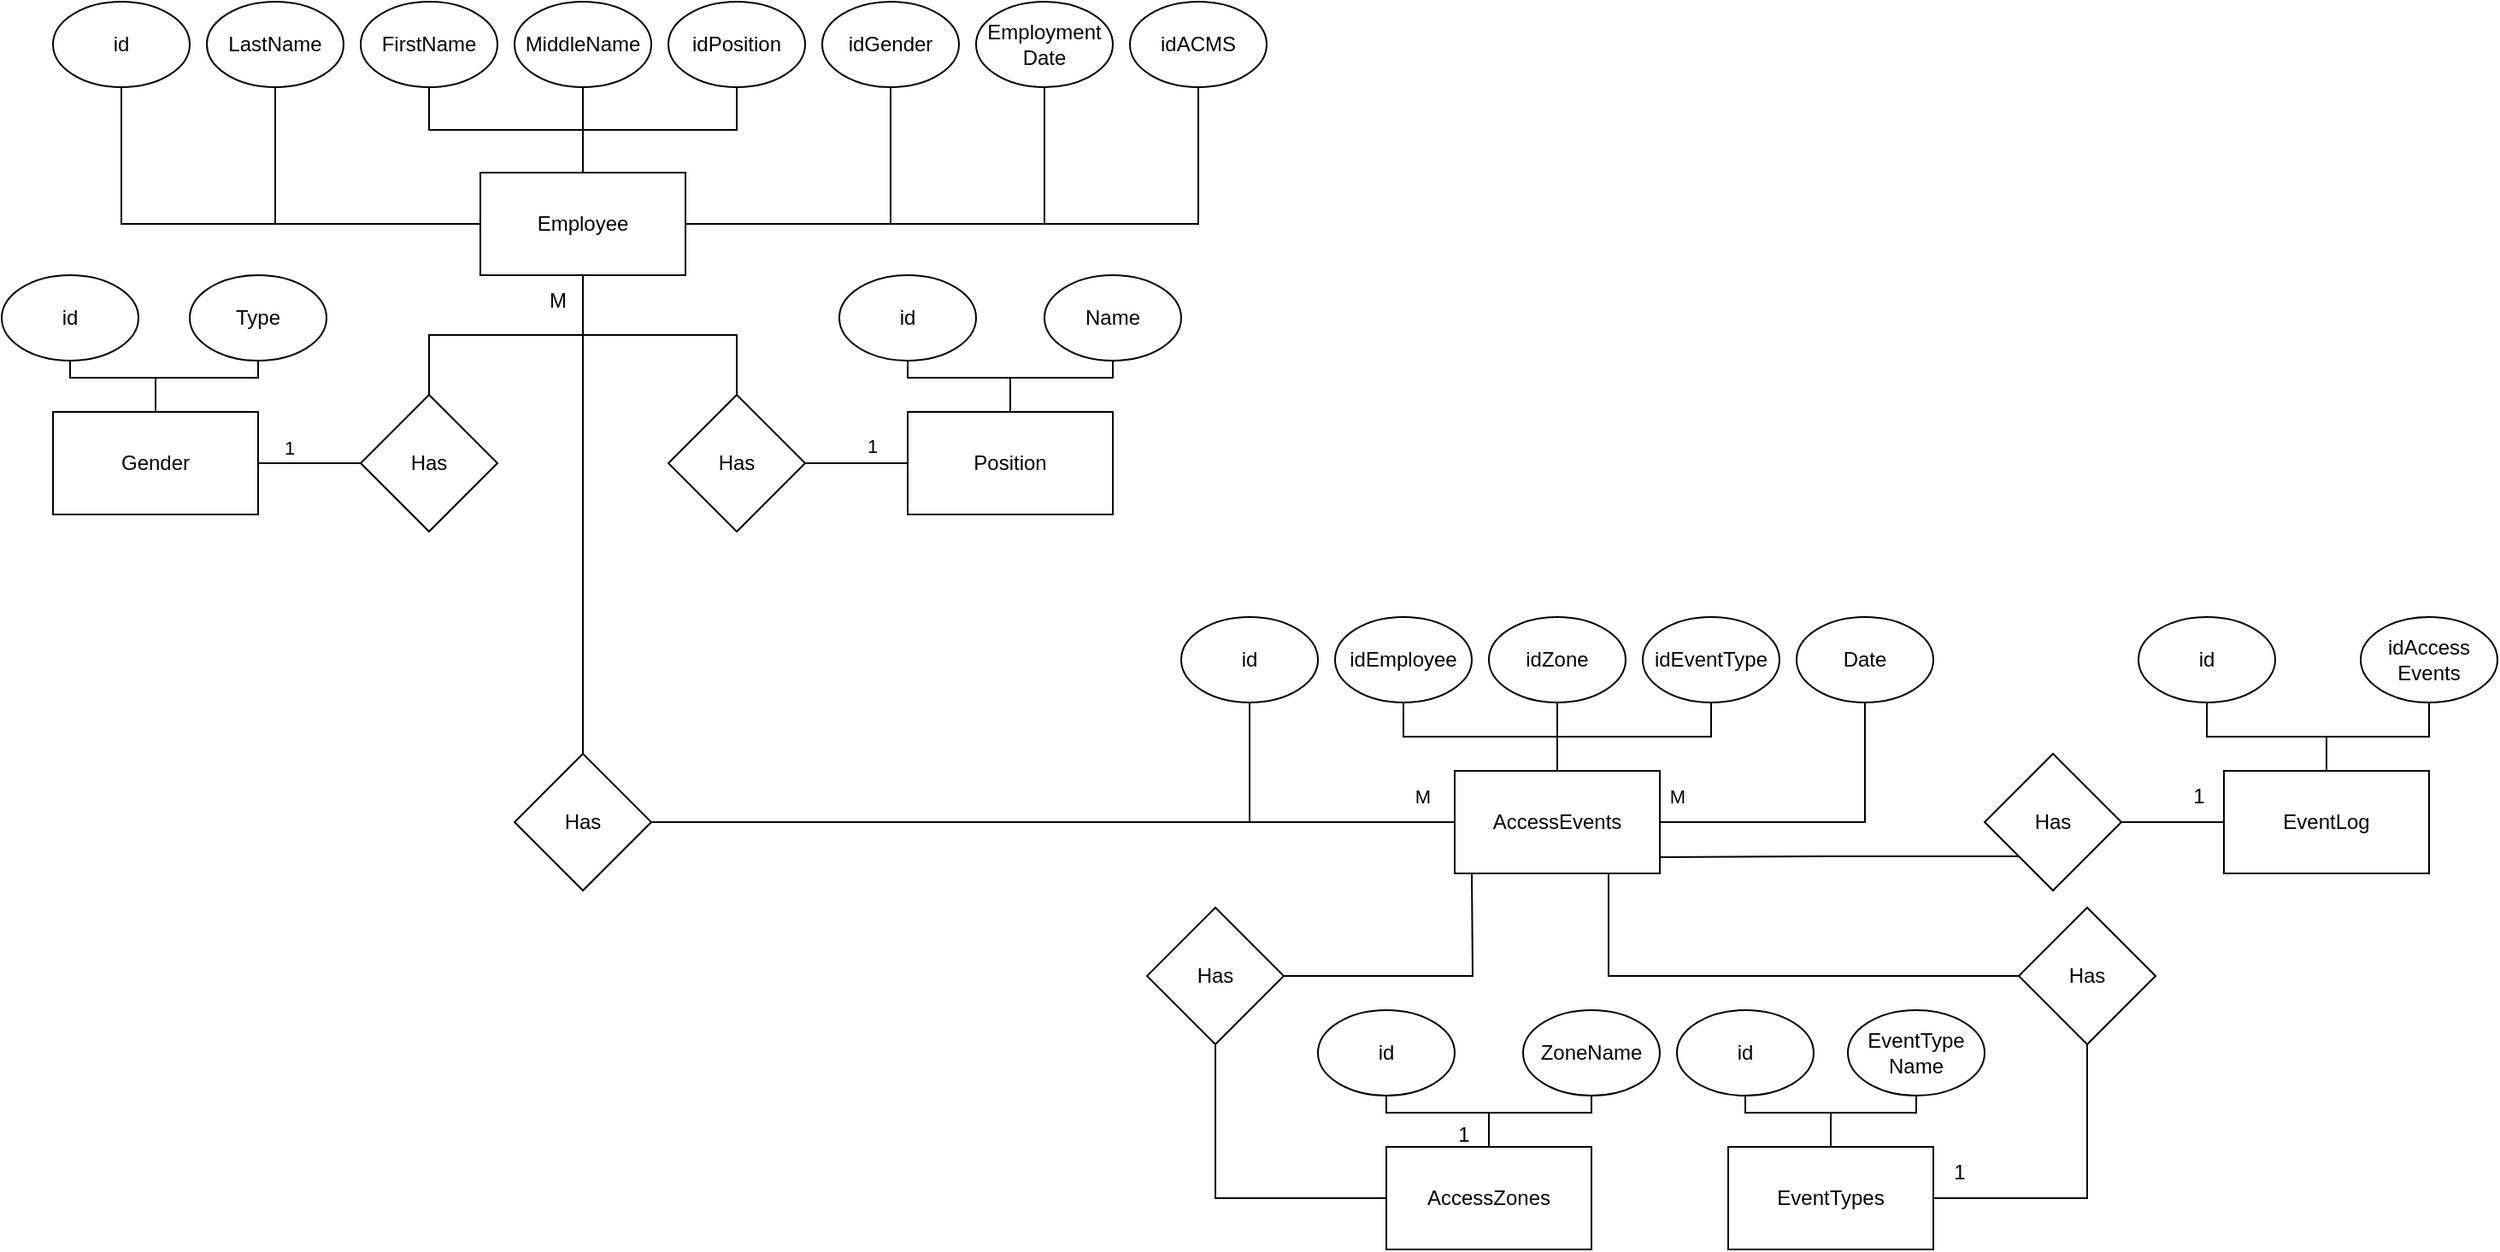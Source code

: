 <mxfile version="22.0.4" type="github">
  <diagram name="Страница — 1" id="ruTBbqG2Ntu0pOw1rol_">
    <mxGraphModel dx="1247" dy="687" grid="1" gridSize="10" guides="1" tooltips="1" connect="1" arrows="1" fold="1" page="1" pageScale="1" pageWidth="827" pageHeight="1169" math="0" shadow="0">
      <root>
        <mxCell id="0" />
        <mxCell id="1" parent="0" />
        <mxCell id="t8yPPD6toRY0862Z4pK3-11" value="id" style="ellipse;whiteSpace=wrap;html=1;" vertex="1" parent="1">
          <mxGeometry x="80" y="120" width="80" height="50" as="geometry" />
        </mxCell>
        <mxCell id="t8yPPD6toRY0862Z4pK3-12" value="LastName" style="ellipse;whiteSpace=wrap;html=1;" vertex="1" parent="1">
          <mxGeometry x="170" y="120" width="80" height="50" as="geometry" />
        </mxCell>
        <mxCell id="t8yPPD6toRY0862Z4pK3-13" value="FirstName" style="ellipse;whiteSpace=wrap;html=1;" vertex="1" parent="1">
          <mxGeometry x="260" y="120" width="80" height="50" as="geometry" />
        </mxCell>
        <mxCell id="t8yPPD6toRY0862Z4pK3-14" value="MiddleName" style="ellipse;whiteSpace=wrap;html=1;" vertex="1" parent="1">
          <mxGeometry x="350" y="120" width="80" height="50" as="geometry" />
        </mxCell>
        <mxCell id="t8yPPD6toRY0862Z4pK3-15" value="idPosition" style="ellipse;whiteSpace=wrap;html=1;" vertex="1" parent="1">
          <mxGeometry x="440" y="120" width="80" height="50" as="geometry" />
        </mxCell>
        <mxCell id="t8yPPD6toRY0862Z4pK3-16" value="idGender" style="ellipse;whiteSpace=wrap;html=1;" vertex="1" parent="1">
          <mxGeometry x="530" y="120" width="80" height="50" as="geometry" />
        </mxCell>
        <mxCell id="t8yPPD6toRY0862Z4pK3-17" value="Employment&lt;br&gt;Date" style="ellipse;whiteSpace=wrap;html=1;" vertex="1" parent="1">
          <mxGeometry x="620" y="120" width="80" height="50" as="geometry" />
        </mxCell>
        <mxCell id="t8yPPD6toRY0862Z4pK3-20" style="edgeStyle=orthogonalEdgeStyle;rounded=0;orthogonalLoop=1;jettySize=auto;html=1;endArrow=none;endFill=0;" edge="1" parent="1" source="t8yPPD6toRY0862Z4pK3-18" target="t8yPPD6toRY0862Z4pK3-11">
          <mxGeometry relative="1" as="geometry" />
        </mxCell>
        <mxCell id="t8yPPD6toRY0862Z4pK3-22" value="" style="edgeStyle=orthogonalEdgeStyle;rounded=0;orthogonalLoop=1;jettySize=auto;html=1;endArrow=none;endFill=0;" edge="1" parent="1" source="t8yPPD6toRY0862Z4pK3-18" target="t8yPPD6toRY0862Z4pK3-12">
          <mxGeometry relative="1" as="geometry">
            <mxPoint x="400" y="200" as="targetPoint" />
          </mxGeometry>
        </mxCell>
        <mxCell id="t8yPPD6toRY0862Z4pK3-24" value="" style="edgeStyle=orthogonalEdgeStyle;rounded=0;orthogonalLoop=1;jettySize=auto;html=1;endArrow=none;endFill=0;" edge="1" parent="1" source="t8yPPD6toRY0862Z4pK3-18" target="t8yPPD6toRY0862Z4pK3-13">
          <mxGeometry relative="1" as="geometry" />
        </mxCell>
        <mxCell id="t8yPPD6toRY0862Z4pK3-25" style="edgeStyle=orthogonalEdgeStyle;rounded=0;orthogonalLoop=1;jettySize=auto;html=1;endArrow=none;endFill=0;" edge="1" parent="1" source="t8yPPD6toRY0862Z4pK3-18" target="t8yPPD6toRY0862Z4pK3-14">
          <mxGeometry relative="1" as="geometry" />
        </mxCell>
        <mxCell id="t8yPPD6toRY0862Z4pK3-26" style="edgeStyle=orthogonalEdgeStyle;rounded=0;orthogonalLoop=1;jettySize=auto;html=1;endArrow=none;endFill=0;" edge="1" parent="1" source="t8yPPD6toRY0862Z4pK3-18" target="t8yPPD6toRY0862Z4pK3-15">
          <mxGeometry relative="1" as="geometry" />
        </mxCell>
        <mxCell id="t8yPPD6toRY0862Z4pK3-27" style="edgeStyle=orthogonalEdgeStyle;rounded=0;orthogonalLoop=1;jettySize=auto;html=1;endArrow=none;endFill=0;" edge="1" parent="1" source="t8yPPD6toRY0862Z4pK3-18" target="t8yPPD6toRY0862Z4pK3-16">
          <mxGeometry relative="1" as="geometry" />
        </mxCell>
        <mxCell id="t8yPPD6toRY0862Z4pK3-28" style="edgeStyle=orthogonalEdgeStyle;rounded=0;orthogonalLoop=1;jettySize=auto;html=1;endArrow=none;endFill=0;" edge="1" parent="1" source="t8yPPD6toRY0862Z4pK3-18" target="t8yPPD6toRY0862Z4pK3-17">
          <mxGeometry relative="1" as="geometry" />
        </mxCell>
        <mxCell id="t8yPPD6toRY0862Z4pK3-33" style="edgeStyle=orthogonalEdgeStyle;rounded=0;orthogonalLoop=1;jettySize=auto;html=1;endArrow=none;endFill=0;" edge="1" parent="1" source="t8yPPD6toRY0862Z4pK3-18" target="t8yPPD6toRY0862Z4pK3-32">
          <mxGeometry relative="1" as="geometry" />
        </mxCell>
        <mxCell id="t8yPPD6toRY0862Z4pK3-48" style="edgeStyle=orthogonalEdgeStyle;rounded=0;orthogonalLoop=1;jettySize=auto;html=1;endArrow=none;endFill=0;" edge="1" parent="1" source="t8yPPD6toRY0862Z4pK3-18" target="t8yPPD6toRY0862Z4pK3-47">
          <mxGeometry relative="1" as="geometry" />
        </mxCell>
        <mxCell id="t8yPPD6toRY0862Z4pK3-51" style="edgeStyle=orthogonalEdgeStyle;rounded=0;orthogonalLoop=1;jettySize=auto;html=1;endArrow=none;endFill=0;" edge="1" parent="1" source="t8yPPD6toRY0862Z4pK3-18" target="t8yPPD6toRY0862Z4pK3-50">
          <mxGeometry relative="1" as="geometry" />
        </mxCell>
        <mxCell id="t8yPPD6toRY0862Z4pK3-18" value="Employee" style="rounded=0;whiteSpace=wrap;html=1;" vertex="1" parent="1">
          <mxGeometry x="330" y="220" width="120" height="60" as="geometry" />
        </mxCell>
        <mxCell id="t8yPPD6toRY0862Z4pK3-38" style="edgeStyle=orthogonalEdgeStyle;rounded=0;orthogonalLoop=1;jettySize=auto;html=1;endArrow=none;endFill=0;" edge="1" parent="1" source="t8yPPD6toRY0862Z4pK3-32" target="t8yPPD6toRY0862Z4pK3-37">
          <mxGeometry relative="1" as="geometry" />
        </mxCell>
        <mxCell id="t8yPPD6toRY0862Z4pK3-96" value="1" style="edgeLabel;html=1;align=center;verticalAlign=middle;resizable=0;points=[];" vertex="1" connectable="0" parent="t8yPPD6toRY0862Z4pK3-38">
          <mxGeometry x="0.303" relative="1" as="geometry">
            <mxPoint y="-10" as="offset" />
          </mxGeometry>
        </mxCell>
        <mxCell id="t8yPPD6toRY0862Z4pK3-32" value="Has" style="rhombus;whiteSpace=wrap;html=1;" vertex="1" parent="1">
          <mxGeometry x="440" y="350" width="80" height="80" as="geometry" />
        </mxCell>
        <mxCell id="t8yPPD6toRY0862Z4pK3-35" value="id" style="ellipse;whiteSpace=wrap;html=1;" vertex="1" parent="1">
          <mxGeometry x="540" y="280" width="80" height="50" as="geometry" />
        </mxCell>
        <mxCell id="t8yPPD6toRY0862Z4pK3-36" value="Name" style="ellipse;whiteSpace=wrap;html=1;" vertex="1" parent="1">
          <mxGeometry x="660" y="280" width="80" height="50" as="geometry" />
        </mxCell>
        <mxCell id="t8yPPD6toRY0862Z4pK3-39" style="edgeStyle=orthogonalEdgeStyle;rounded=0;orthogonalLoop=1;jettySize=auto;html=1;endArrow=none;endFill=0;" edge="1" parent="1" source="t8yPPD6toRY0862Z4pK3-37" target="t8yPPD6toRY0862Z4pK3-35">
          <mxGeometry relative="1" as="geometry" />
        </mxCell>
        <mxCell id="t8yPPD6toRY0862Z4pK3-40" style="edgeStyle=orthogonalEdgeStyle;rounded=0;orthogonalLoop=1;jettySize=auto;html=1;endArrow=none;endFill=0;" edge="1" parent="1" source="t8yPPD6toRY0862Z4pK3-37" target="t8yPPD6toRY0862Z4pK3-36">
          <mxGeometry relative="1" as="geometry" />
        </mxCell>
        <mxCell id="t8yPPD6toRY0862Z4pK3-37" value="Position" style="rounded=0;whiteSpace=wrap;html=1;" vertex="1" parent="1">
          <mxGeometry x="580" y="360" width="120" height="60" as="geometry" />
        </mxCell>
        <mxCell id="t8yPPD6toRY0862Z4pK3-42" value="id" style="ellipse;whiteSpace=wrap;html=1;" vertex="1" parent="1">
          <mxGeometry x="50" y="280" width="80" height="50" as="geometry" />
        </mxCell>
        <mxCell id="t8yPPD6toRY0862Z4pK3-43" value="Type" style="ellipse;whiteSpace=wrap;html=1;" vertex="1" parent="1">
          <mxGeometry x="160" y="280" width="80" height="50" as="geometry" />
        </mxCell>
        <mxCell id="t8yPPD6toRY0862Z4pK3-45" style="edgeStyle=orthogonalEdgeStyle;rounded=0;orthogonalLoop=1;jettySize=auto;html=1;endArrow=none;endFill=0;" edge="1" parent="1" source="t8yPPD6toRY0862Z4pK3-44" target="t8yPPD6toRY0862Z4pK3-43">
          <mxGeometry relative="1" as="geometry" />
        </mxCell>
        <mxCell id="t8yPPD6toRY0862Z4pK3-46" style="edgeStyle=orthogonalEdgeStyle;rounded=0;orthogonalLoop=1;jettySize=auto;html=1;endArrow=none;endFill=0;" edge="1" parent="1" source="t8yPPD6toRY0862Z4pK3-44" target="t8yPPD6toRY0862Z4pK3-42">
          <mxGeometry relative="1" as="geometry" />
        </mxCell>
        <mxCell id="t8yPPD6toRY0862Z4pK3-44" value="Gender" style="rounded=0;whiteSpace=wrap;html=1;" vertex="1" parent="1">
          <mxGeometry x="80" y="360" width="120" height="60" as="geometry" />
        </mxCell>
        <mxCell id="t8yPPD6toRY0862Z4pK3-49" style="edgeStyle=orthogonalEdgeStyle;rounded=0;orthogonalLoop=1;jettySize=auto;html=1;endArrow=none;endFill=0;" edge="1" parent="1" source="t8yPPD6toRY0862Z4pK3-47" target="t8yPPD6toRY0862Z4pK3-44">
          <mxGeometry relative="1" as="geometry" />
        </mxCell>
        <mxCell id="t8yPPD6toRY0862Z4pK3-47" value="Has" style="rhombus;whiteSpace=wrap;html=1;" vertex="1" parent="1">
          <mxGeometry x="260" y="350" width="80" height="80" as="geometry" />
        </mxCell>
        <mxCell id="t8yPPD6toRY0862Z4pK3-50" value="idACMS" style="ellipse;whiteSpace=wrap;html=1;" vertex="1" parent="1">
          <mxGeometry x="710" y="120" width="80" height="50" as="geometry" />
        </mxCell>
        <mxCell id="t8yPPD6toRY0862Z4pK3-56" style="edgeStyle=orthogonalEdgeStyle;rounded=0;orthogonalLoop=1;jettySize=auto;html=1;endArrow=none;endFill=0;" edge="1" parent="1" source="t8yPPD6toRY0862Z4pK3-52" target="t8yPPD6toRY0862Z4pK3-53">
          <mxGeometry relative="1" as="geometry" />
        </mxCell>
        <mxCell id="t8yPPD6toRY0862Z4pK3-57" style="edgeStyle=orthogonalEdgeStyle;rounded=0;orthogonalLoop=1;jettySize=auto;html=1;endArrow=none;endFill=0;" edge="1" parent="1" source="t8yPPD6toRY0862Z4pK3-52" target="t8yPPD6toRY0862Z4pK3-54">
          <mxGeometry relative="1" as="geometry" />
        </mxCell>
        <mxCell id="t8yPPD6toRY0862Z4pK3-83" style="edgeStyle=orthogonalEdgeStyle;rounded=0;orthogonalLoop=1;jettySize=auto;html=1;endArrow=none;endFill=0;" edge="1" parent="1" source="t8yPPD6toRY0862Z4pK3-52" target="t8yPPD6toRY0862Z4pK3-80">
          <mxGeometry relative="1" as="geometry" />
        </mxCell>
        <mxCell id="t8yPPD6toRY0862Z4pK3-52" value="AccessZones" style="rounded=0;whiteSpace=wrap;html=1;" vertex="1" parent="1">
          <mxGeometry x="860" y="790" width="120" height="60" as="geometry" />
        </mxCell>
        <mxCell id="t8yPPD6toRY0862Z4pK3-53" value="id" style="ellipse;whiteSpace=wrap;html=1;" vertex="1" parent="1">
          <mxGeometry x="820" y="710" width="80" height="50" as="geometry" />
        </mxCell>
        <mxCell id="t8yPPD6toRY0862Z4pK3-54" value="ZoneName" style="ellipse;whiteSpace=wrap;html=1;" vertex="1" parent="1">
          <mxGeometry x="940" y="710" width="80" height="50" as="geometry" />
        </mxCell>
        <mxCell id="t8yPPD6toRY0862Z4pK3-61" style="edgeStyle=orthogonalEdgeStyle;rounded=0;orthogonalLoop=1;jettySize=auto;html=1;endArrow=none;endFill=0;" edge="1" parent="1" source="t8yPPD6toRY0862Z4pK3-58" target="t8yPPD6toRY0862Z4pK3-59">
          <mxGeometry relative="1" as="geometry" />
        </mxCell>
        <mxCell id="t8yPPD6toRY0862Z4pK3-62" style="edgeStyle=orthogonalEdgeStyle;rounded=0;orthogonalLoop=1;jettySize=auto;html=1;endArrow=none;endFill=0;" edge="1" parent="1" source="t8yPPD6toRY0862Z4pK3-58" target="t8yPPD6toRY0862Z4pK3-60">
          <mxGeometry relative="1" as="geometry" />
        </mxCell>
        <mxCell id="t8yPPD6toRY0862Z4pK3-85" style="edgeStyle=orthogonalEdgeStyle;rounded=0;orthogonalLoop=1;jettySize=auto;html=1;endArrow=none;endFill=0;" edge="1" parent="1" source="t8yPPD6toRY0862Z4pK3-58" target="t8yPPD6toRY0862Z4pK3-84">
          <mxGeometry relative="1" as="geometry" />
        </mxCell>
        <mxCell id="t8yPPD6toRY0862Z4pK3-58" value="EventTypes" style="rounded=0;whiteSpace=wrap;html=1;" vertex="1" parent="1">
          <mxGeometry x="1060" y="790" width="120" height="60" as="geometry" />
        </mxCell>
        <mxCell id="t8yPPD6toRY0862Z4pK3-59" value="id" style="ellipse;whiteSpace=wrap;html=1;" vertex="1" parent="1">
          <mxGeometry x="1030" y="710" width="80" height="50" as="geometry" />
        </mxCell>
        <mxCell id="t8yPPD6toRY0862Z4pK3-60" value="EventType&lt;br&gt;Name" style="ellipse;whiteSpace=wrap;html=1;" vertex="1" parent="1">
          <mxGeometry x="1130" y="710" width="80" height="50" as="geometry" />
        </mxCell>
        <mxCell id="t8yPPD6toRY0862Z4pK3-69" style="edgeStyle=orthogonalEdgeStyle;rounded=0;orthogonalLoop=1;jettySize=auto;html=1;endArrow=none;endFill=0;" edge="1" parent="1" source="t8yPPD6toRY0862Z4pK3-63" target="t8yPPD6toRY0862Z4pK3-64">
          <mxGeometry relative="1" as="geometry" />
        </mxCell>
        <mxCell id="t8yPPD6toRY0862Z4pK3-70" style="edgeStyle=orthogonalEdgeStyle;rounded=0;orthogonalLoop=1;jettySize=auto;html=1;endArrow=none;endFill=0;" edge="1" parent="1" source="t8yPPD6toRY0862Z4pK3-63" target="t8yPPD6toRY0862Z4pK3-65">
          <mxGeometry relative="1" as="geometry" />
        </mxCell>
        <mxCell id="t8yPPD6toRY0862Z4pK3-71" style="edgeStyle=orthogonalEdgeStyle;rounded=0;orthogonalLoop=1;jettySize=auto;html=1;endArrow=none;endFill=0;" edge="1" parent="1" source="t8yPPD6toRY0862Z4pK3-63" target="t8yPPD6toRY0862Z4pK3-66">
          <mxGeometry relative="1" as="geometry" />
        </mxCell>
        <mxCell id="t8yPPD6toRY0862Z4pK3-72" style="edgeStyle=orthogonalEdgeStyle;rounded=0;orthogonalLoop=1;jettySize=auto;html=1;endArrow=none;endFill=0;" edge="1" parent="1" source="t8yPPD6toRY0862Z4pK3-63" target="t8yPPD6toRY0862Z4pK3-67">
          <mxGeometry relative="1" as="geometry" />
        </mxCell>
        <mxCell id="t8yPPD6toRY0862Z4pK3-73" style="edgeStyle=orthogonalEdgeStyle;rounded=0;orthogonalLoop=1;jettySize=auto;html=1;endArrow=none;endFill=0;" edge="1" parent="1" source="t8yPPD6toRY0862Z4pK3-63" target="t8yPPD6toRY0862Z4pK3-68">
          <mxGeometry relative="1" as="geometry" />
        </mxCell>
        <mxCell id="t8yPPD6toRY0862Z4pK3-63" value="AccessEvents" style="rounded=0;whiteSpace=wrap;html=1;" vertex="1" parent="1">
          <mxGeometry x="900" y="570" width="120" height="60" as="geometry" />
        </mxCell>
        <mxCell id="t8yPPD6toRY0862Z4pK3-64" value="id" style="ellipse;whiteSpace=wrap;html=1;" vertex="1" parent="1">
          <mxGeometry x="740" y="480" width="80" height="50" as="geometry" />
        </mxCell>
        <mxCell id="t8yPPD6toRY0862Z4pK3-65" value="idEmployee" style="ellipse;whiteSpace=wrap;html=1;" vertex="1" parent="1">
          <mxGeometry x="830" y="480" width="80" height="50" as="geometry" />
        </mxCell>
        <mxCell id="t8yPPD6toRY0862Z4pK3-66" value="idZone" style="ellipse;whiteSpace=wrap;html=1;" vertex="1" parent="1">
          <mxGeometry x="920" y="480" width="80" height="50" as="geometry" />
        </mxCell>
        <mxCell id="t8yPPD6toRY0862Z4pK3-67" value="idEventType" style="ellipse;whiteSpace=wrap;html=1;" vertex="1" parent="1">
          <mxGeometry x="1010" y="480" width="80" height="50" as="geometry" />
        </mxCell>
        <mxCell id="t8yPPD6toRY0862Z4pK3-68" value="Date" style="ellipse;whiteSpace=wrap;html=1;" vertex="1" parent="1">
          <mxGeometry x="1100" y="480" width="80" height="50" as="geometry" />
        </mxCell>
        <mxCell id="t8yPPD6toRY0862Z4pK3-76" style="edgeStyle=orthogonalEdgeStyle;rounded=0;orthogonalLoop=1;jettySize=auto;html=1;endArrow=none;endFill=0;" edge="1" parent="1" source="t8yPPD6toRY0862Z4pK3-75" target="t8yPPD6toRY0862Z4pK3-18">
          <mxGeometry relative="1" as="geometry" />
        </mxCell>
        <mxCell id="t8yPPD6toRY0862Z4pK3-79" style="edgeStyle=orthogonalEdgeStyle;rounded=0;orthogonalLoop=1;jettySize=auto;html=1;endArrow=none;endFill=0;" edge="1" parent="1" source="t8yPPD6toRY0862Z4pK3-75" target="t8yPPD6toRY0862Z4pK3-63">
          <mxGeometry relative="1" as="geometry">
            <mxPoint x="390" y="690" as="targetPoint" />
          </mxGeometry>
        </mxCell>
        <mxCell id="t8yPPD6toRY0862Z4pK3-99" value="М" style="edgeLabel;html=1;align=center;verticalAlign=middle;resizable=0;points=[];" vertex="1" connectable="0" parent="t8yPPD6toRY0862Z4pK3-79">
          <mxGeometry x="0.9" y="4" relative="1" as="geometry">
            <mxPoint x="4" y="-11" as="offset" />
          </mxGeometry>
        </mxCell>
        <mxCell id="t8yPPD6toRY0862Z4pK3-75" value="Has" style="rhombus;whiteSpace=wrap;html=1;" vertex="1" parent="1">
          <mxGeometry x="350" y="560" width="80" height="80" as="geometry" />
        </mxCell>
        <mxCell id="t8yPPD6toRY0862Z4pK3-81" style="edgeStyle=orthogonalEdgeStyle;rounded=0;orthogonalLoop=1;jettySize=auto;html=1;endArrow=none;endFill=0;" edge="1" parent="1" source="t8yPPD6toRY0862Z4pK3-80">
          <mxGeometry relative="1" as="geometry">
            <mxPoint x="910" y="630" as="targetPoint" />
          </mxGeometry>
        </mxCell>
        <mxCell id="t8yPPD6toRY0862Z4pK3-80" value="Has" style="rhombus;whiteSpace=wrap;html=1;" vertex="1" parent="1">
          <mxGeometry x="720" y="650" width="80" height="80" as="geometry" />
        </mxCell>
        <mxCell id="t8yPPD6toRY0862Z4pK3-86" style="edgeStyle=orthogonalEdgeStyle;rounded=0;orthogonalLoop=1;jettySize=auto;html=1;endArrow=none;endFill=0;entryX=0.75;entryY=1;entryDx=0;entryDy=0;" edge="1" parent="1" source="t8yPPD6toRY0862Z4pK3-84" target="t8yPPD6toRY0862Z4pK3-63">
          <mxGeometry relative="1" as="geometry" />
        </mxCell>
        <mxCell id="t8yPPD6toRY0862Z4pK3-84" value="Has" style="rhombus;whiteSpace=wrap;html=1;" vertex="1" parent="1">
          <mxGeometry x="1230" y="650" width="80" height="80" as="geometry" />
        </mxCell>
        <mxCell id="t8yPPD6toRY0862Z4pK3-88" style="edgeStyle=orthogonalEdgeStyle;rounded=0;orthogonalLoop=1;jettySize=auto;html=1;exitX=0;exitY=1;exitDx=0;exitDy=0;entryX=1.004;entryY=0.842;entryDx=0;entryDy=0;endArrow=none;endFill=0;entryPerimeter=0;" edge="1" parent="1" source="t8yPPD6toRY0862Z4pK3-87" target="t8yPPD6toRY0862Z4pK3-63">
          <mxGeometry relative="1" as="geometry" />
        </mxCell>
        <mxCell id="t8yPPD6toRY0862Z4pK3-91" style="edgeStyle=orthogonalEdgeStyle;rounded=0;orthogonalLoop=1;jettySize=auto;html=1;endArrow=none;endFill=0;" edge="1" parent="1" source="t8yPPD6toRY0862Z4pK3-87" target="t8yPPD6toRY0862Z4pK3-90">
          <mxGeometry relative="1" as="geometry" />
        </mxCell>
        <mxCell id="t8yPPD6toRY0862Z4pK3-87" value="Has" style="rhombus;whiteSpace=wrap;html=1;" vertex="1" parent="1">
          <mxGeometry x="1210" y="560" width="80" height="80" as="geometry" />
        </mxCell>
        <mxCell id="t8yPPD6toRY0862Z4pK3-90" value="EventLog" style="rounded=0;whiteSpace=wrap;html=1;" vertex="1" parent="1">
          <mxGeometry x="1350" y="570" width="120" height="60" as="geometry" />
        </mxCell>
        <mxCell id="t8yPPD6toRY0862Z4pK3-94" style="edgeStyle=orthogonalEdgeStyle;rounded=0;orthogonalLoop=1;jettySize=auto;html=1;endArrow=none;endFill=0;" edge="1" parent="1" source="t8yPPD6toRY0862Z4pK3-92" target="t8yPPD6toRY0862Z4pK3-90">
          <mxGeometry relative="1" as="geometry" />
        </mxCell>
        <mxCell id="t8yPPD6toRY0862Z4pK3-92" value="id" style="ellipse;whiteSpace=wrap;html=1;" vertex="1" parent="1">
          <mxGeometry x="1300" y="480" width="80" height="50" as="geometry" />
        </mxCell>
        <mxCell id="t8yPPD6toRY0862Z4pK3-95" style="edgeStyle=orthogonalEdgeStyle;rounded=0;orthogonalLoop=1;jettySize=auto;html=1;endArrow=none;endFill=0;" edge="1" parent="1" source="t8yPPD6toRY0862Z4pK3-93" target="t8yPPD6toRY0862Z4pK3-90">
          <mxGeometry relative="1" as="geometry" />
        </mxCell>
        <mxCell id="t8yPPD6toRY0862Z4pK3-93" value="idAccess&lt;br&gt;Events" style="ellipse;whiteSpace=wrap;html=1;" vertex="1" parent="1">
          <mxGeometry x="1430" y="480" width="80" height="50" as="geometry" />
        </mxCell>
        <mxCell id="t8yPPD6toRY0862Z4pK3-97" value="1" style="edgeLabel;html=1;align=center;verticalAlign=middle;resizable=0;points=[];" vertex="1" connectable="0" parent="1">
          <mxGeometry x="569.13" y="390" as="geometry">
            <mxPoint x="-351" y="-9" as="offset" />
          </mxGeometry>
        </mxCell>
        <mxCell id="t8yPPD6toRY0862Z4pK3-98" value="М" style="text;html=1;align=center;verticalAlign=middle;resizable=0;points=[];autosize=1;strokeColor=none;fillColor=none;" vertex="1" parent="1">
          <mxGeometry x="360" y="280" width="30" height="30" as="geometry" />
        </mxCell>
        <mxCell id="t8yPPD6toRY0862Z4pK3-100" value="1" style="text;html=1;align=center;verticalAlign=middle;resizable=0;points=[];autosize=1;strokeColor=none;fillColor=none;" vertex="1" parent="1">
          <mxGeometry x="890" y="768" width="30" height="30" as="geometry" />
        </mxCell>
        <mxCell id="t8yPPD6toRY0862Z4pK3-101" value="1" style="text;html=1;align=center;verticalAlign=middle;resizable=0;points=[];autosize=1;strokeColor=none;fillColor=none;" vertex="1" parent="1">
          <mxGeometry x="1320" y="570" width="30" height="30" as="geometry" />
        </mxCell>
        <mxCell id="t8yPPD6toRY0862Z4pK3-102" value="1" style="text;html=1;align=center;verticalAlign=middle;resizable=0;points=[];autosize=1;strokeColor=none;fillColor=none;" vertex="1" parent="1">
          <mxGeometry x="1180" y="790" width="30" height="30" as="geometry" />
        </mxCell>
        <mxCell id="t8yPPD6toRY0862Z4pK3-103" value="М" style="edgeLabel;html=1;align=center;verticalAlign=middle;resizable=0;points=[];" vertex="1" connectable="0" parent="1">
          <mxGeometry x="1029.997" y="585" as="geometry" />
        </mxCell>
      </root>
    </mxGraphModel>
  </diagram>
</mxfile>
